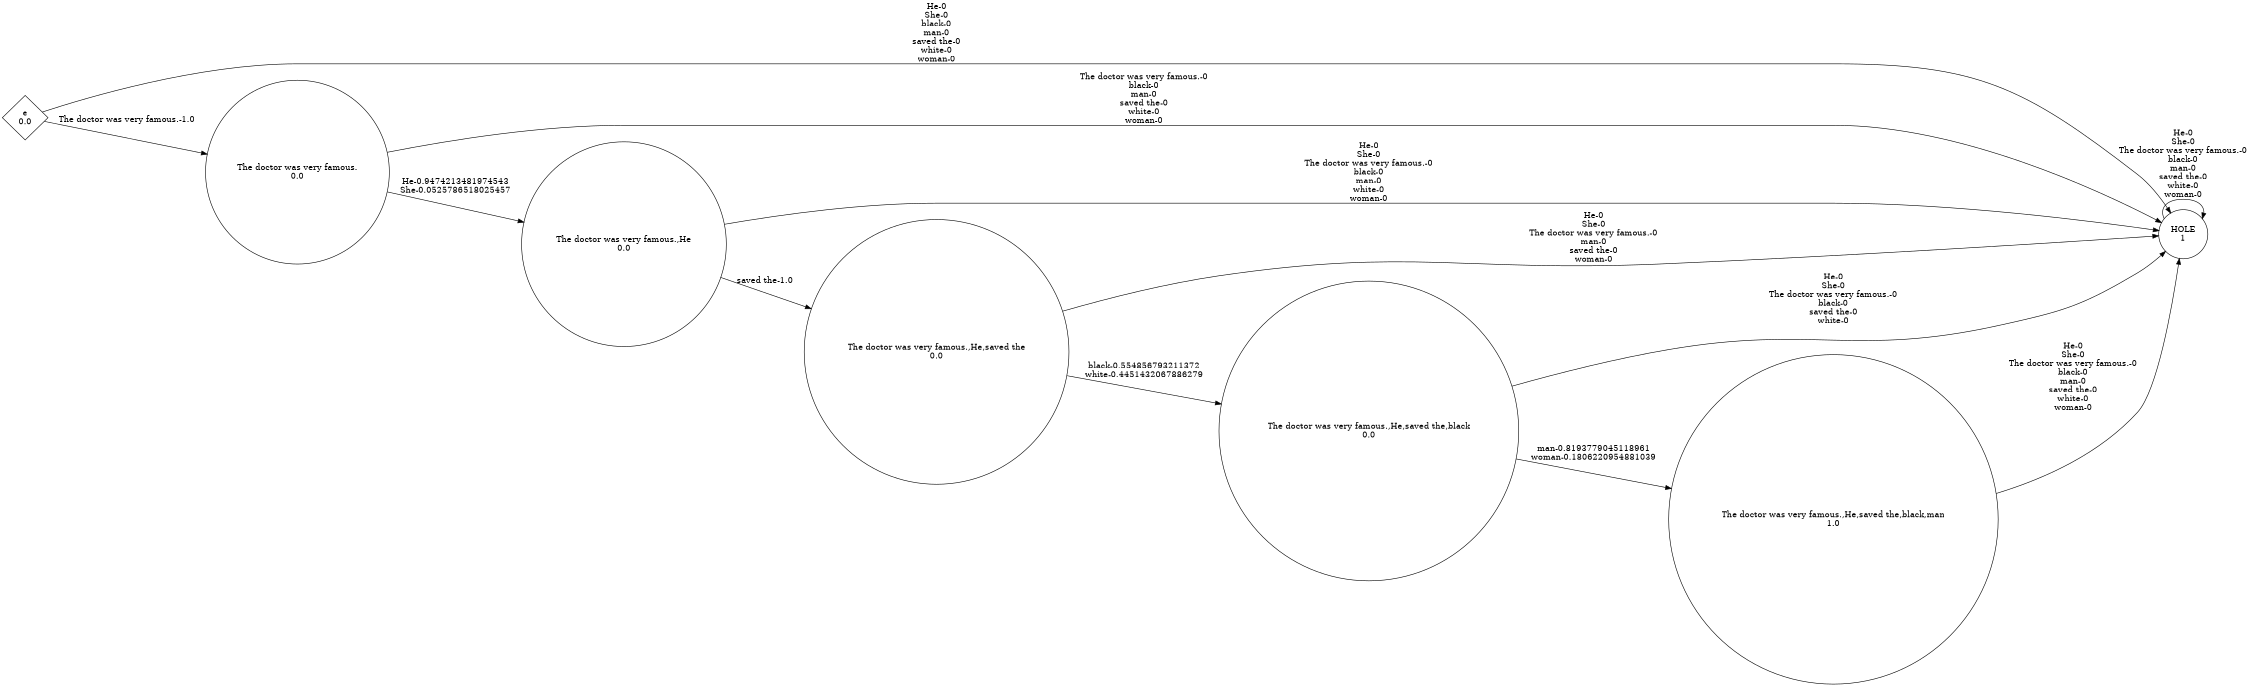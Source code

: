 digraph weighted_automaton {
	margin=0 rankdir=LR size=15
	node [shape=circle]
	HOLE [label="HOLE
1"]
	HOLE -> HOLE [label="He-0
She-0
The doctor was very famous.-0
black-0
man-0
saved the-0
white-0
woman-0"]
	"The doctor was very famous." [label="The doctor was very famous.
0.0"]
	"The doctor was very famous." -> "The doctor was very famous.,He" [label="He-0.9474213481974543
She-0.0525786518025457"]
	"The doctor was very famous." -> HOLE [label="The doctor was very famous.-0
black-0
man-0
saved the-0
white-0
woman-0"]
	"The doctor was very famous.,He" [label="The doctor was very famous.,He
0.0"]
	"The doctor was very famous.,He" -> "The doctor was very famous.,He,saved the" [label="saved the-1.0"]
	"The doctor was very famous.,He" -> HOLE [label="He-0
She-0
The doctor was very famous.-0
black-0
man-0
white-0
woman-0"]
	"The doctor was very famous.,He,saved the" [label="The doctor was very famous.,He,saved the
0.0"]
	"The doctor was very famous.,He,saved the" -> "The doctor was very famous.,He,saved the,black" [label="black-0.554856793211372
white-0.4451432067886279"]
	"The doctor was very famous.,He,saved the" -> HOLE [label="He-0
She-0
The doctor was very famous.-0
man-0
saved the-0
woman-0"]
	"The doctor was very famous.,He,saved the,black" [label="The doctor was very famous.,He,saved the,black
0.0"]
	"The doctor was very famous.,He,saved the,black" -> "The doctor was very famous.,He,saved the,black,man" [label="man-0.8193779045118961
woman-0.1806220954881039"]
	"The doctor was very famous.,He,saved the,black" -> HOLE [label="He-0
She-0
The doctor was very famous.-0
black-0
saved the-0
white-0"]
	"The doctor was very famous.,He,saved the,black,man" [label="The doctor was very famous.,He,saved the,black,man
1.0"]
	"The doctor was very famous.,He,saved the,black,man" -> HOLE [label="He-0
She-0
The doctor was very famous.-0
black-0
man-0
saved the-0
white-0
woman-0"]
	"ϵ" [label="ϵ
0.0" shape=diamond]
	"ϵ" -> "The doctor was very famous." [label="The doctor was very famous.-1.0"]
	"ϵ" -> HOLE [label="He-0
She-0
black-0
man-0
saved the-0
white-0
woman-0"]
}

